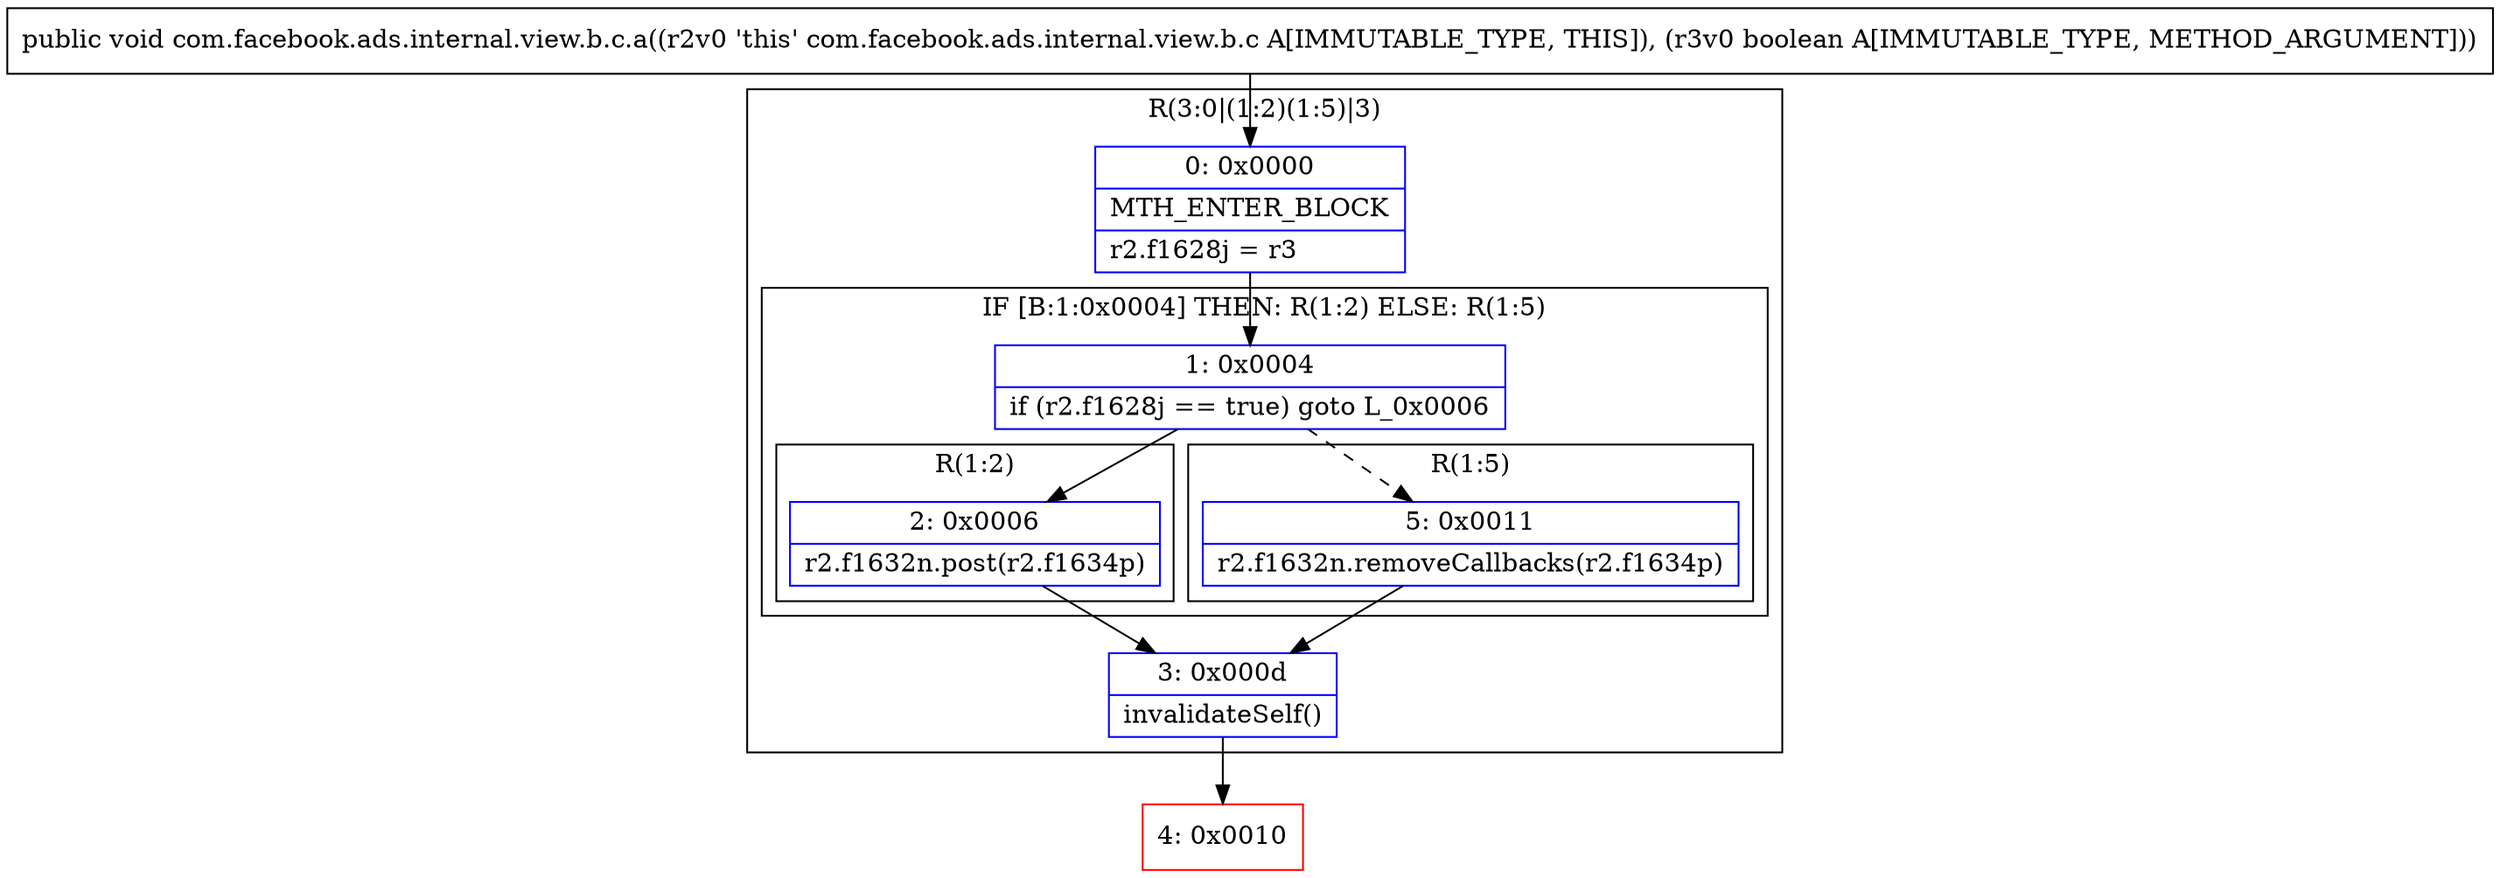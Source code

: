 digraph "CFG forcom.facebook.ads.internal.view.b.c.a(Z)V" {
subgraph cluster_Region_1595509116 {
label = "R(3:0|(1:2)(1:5)|3)";
node [shape=record,color=blue];
Node_0 [shape=record,label="{0\:\ 0x0000|MTH_ENTER_BLOCK\l|r2.f1628j = r3\l}"];
subgraph cluster_IfRegion_640673587 {
label = "IF [B:1:0x0004] THEN: R(1:2) ELSE: R(1:5)";
node [shape=record,color=blue];
Node_1 [shape=record,label="{1\:\ 0x0004|if (r2.f1628j == true) goto L_0x0006\l}"];
subgraph cluster_Region_928741562 {
label = "R(1:2)";
node [shape=record,color=blue];
Node_2 [shape=record,label="{2\:\ 0x0006|r2.f1632n.post(r2.f1634p)\l}"];
}
subgraph cluster_Region_13777950 {
label = "R(1:5)";
node [shape=record,color=blue];
Node_5 [shape=record,label="{5\:\ 0x0011|r2.f1632n.removeCallbacks(r2.f1634p)\l}"];
}
}
Node_3 [shape=record,label="{3\:\ 0x000d|invalidateSelf()\l}"];
}
Node_4 [shape=record,color=red,label="{4\:\ 0x0010}"];
MethodNode[shape=record,label="{public void com.facebook.ads.internal.view.b.c.a((r2v0 'this' com.facebook.ads.internal.view.b.c A[IMMUTABLE_TYPE, THIS]), (r3v0 boolean A[IMMUTABLE_TYPE, METHOD_ARGUMENT])) }"];
MethodNode -> Node_0;
Node_0 -> Node_1;
Node_1 -> Node_2;
Node_1 -> Node_5[style=dashed];
Node_2 -> Node_3;
Node_5 -> Node_3;
Node_3 -> Node_4;
}

